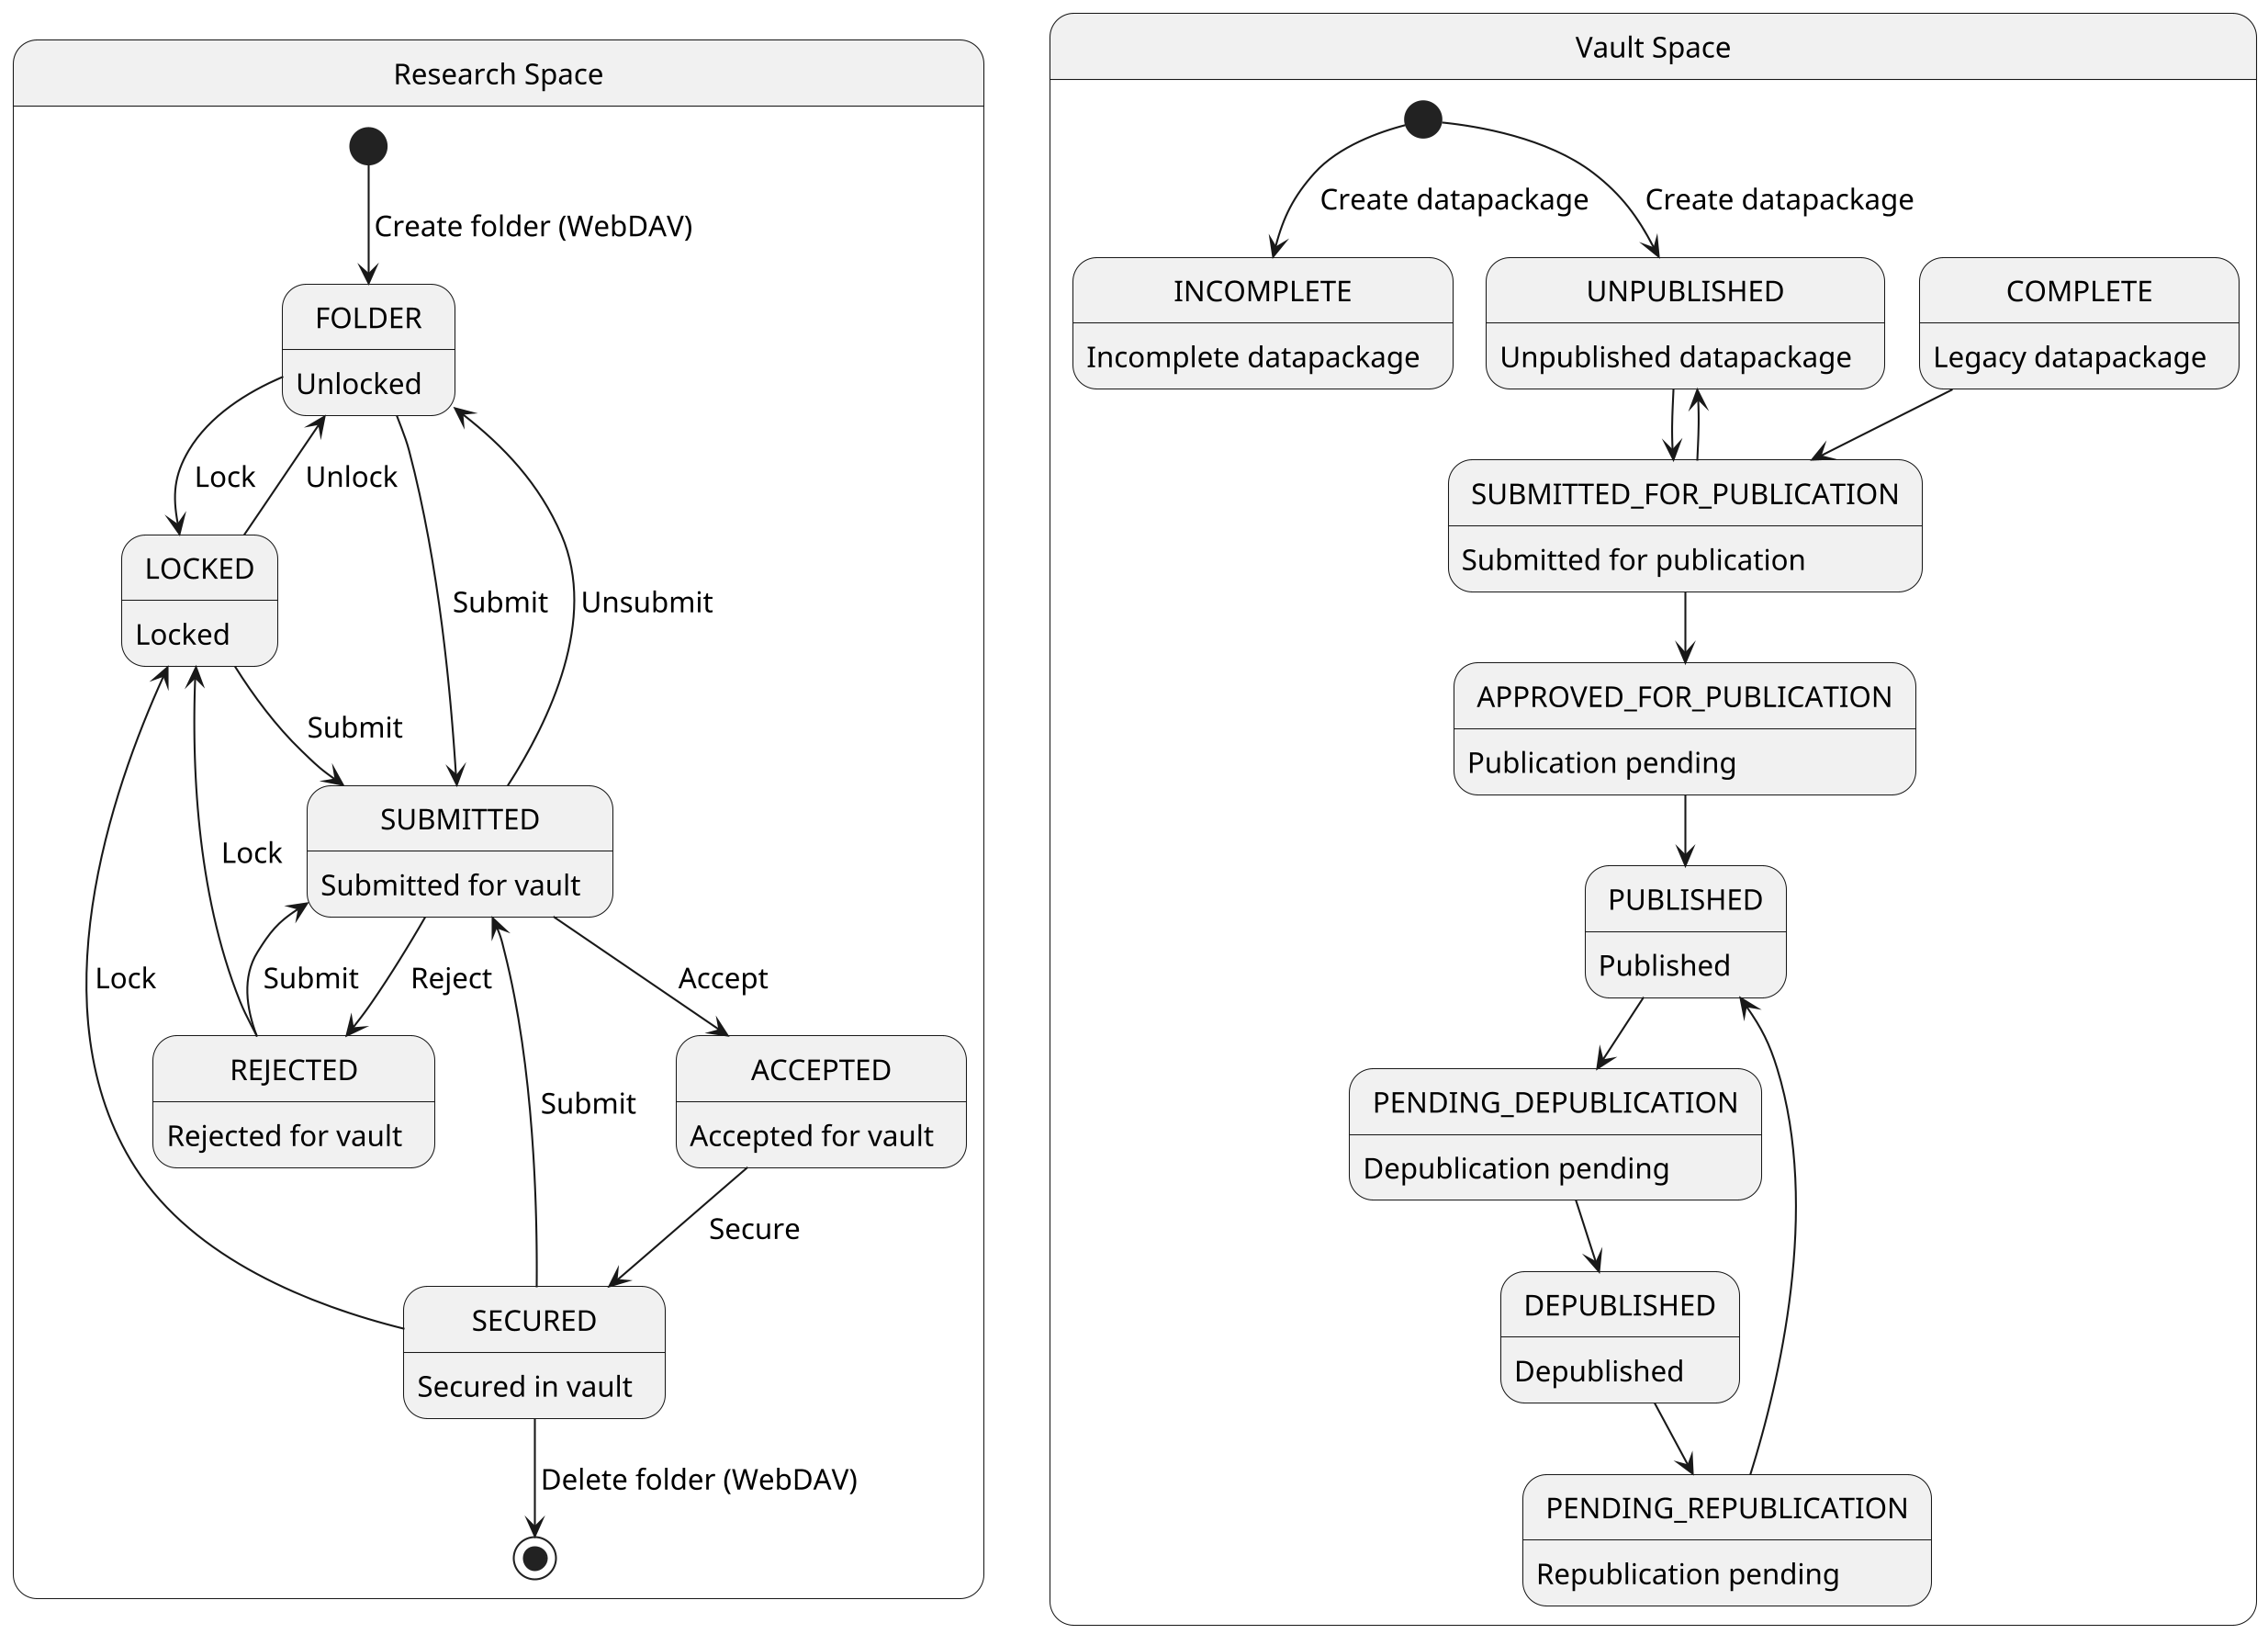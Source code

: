 @startuml

skinparam defaultFontName CMU Serif
skinparam defaultFontSize 15
skinparam padding 2
skinparam shadowing false
skinparam dpi 200

state ResearchSpace as "Research Space" {
  FOLDER : Unlocked
  LOCKED : Locked
  SUBMITTED : Submitted for vault 
  ACCEPTED : Accepted for vault 
  REJECTED : Rejected for vault
  SECURED : Secured in vault

  [*] --> FOLDER : Create folder (WebDAV)
  FOLDER --> LOCKED : Lock
  FOLDER --> SUBMITTED : Submit  
  LOCKED --> FOLDER : Unlock
  LOCKED --> SUBMITTED : Submit
  SUBMITTED --> FOLDER : Unsubmit
  SUBMITTED --> ACCEPTED : Accept
  SUBMITTED --> REJECTED : Reject
  REJECTED --> LOCKED : Lock
  REJECTED --> SUBMITTED : Submit
  ACCEPTED --> SECURED : Secure
  SECURED --> LOCKED : Lock
  SECURED --> SUBMITTED : Submit
  SECURED --> [*] : Delete folder (WebDAV)
}

state VaultSpace as "Vault Space" {
  INCOMPLETE : Incomplete datapackage
  COMPLETE : Legacy datapackage
  UNPUBLISHED : Unpublished datapackage
  SUBMITTED_FOR_PUBLICATION : Submitted for publication
  APPROVED_FOR_PUBLICATION : Publication pending
  PUBLISHED : Published
  PENDING_DEPUBLICATION : Depublication pending
  DEPUBLISHED : Depublished
  PENDING_REPUBLICATION : Republication pending

  [*] --> UNPUBLISHED : Create datapackage
  [*] --> INCOMPLETE : Create datapackage
  UNPUBLISHED --> SUBMITTED_FOR_PUBLICATION
  COMPLETE --> SUBMITTED_FOR_PUBLICATION
  SUBMITTED_FOR_PUBLICATION --> APPROVED_FOR_PUBLICATION
  SUBMITTED_FOR_PUBLICATION --> UNPUBLISHED
  APPROVED_FOR_PUBLICATION --> PUBLISHED
  PUBLISHED --> PENDING_DEPUBLICATION
  PENDING_DEPUBLICATION --> DEPUBLISHED
  DEPUBLISHED --> PENDING_REPUBLICATION
  PENDING_REPUBLICATION --> PUBLISHED
}
@enduml
